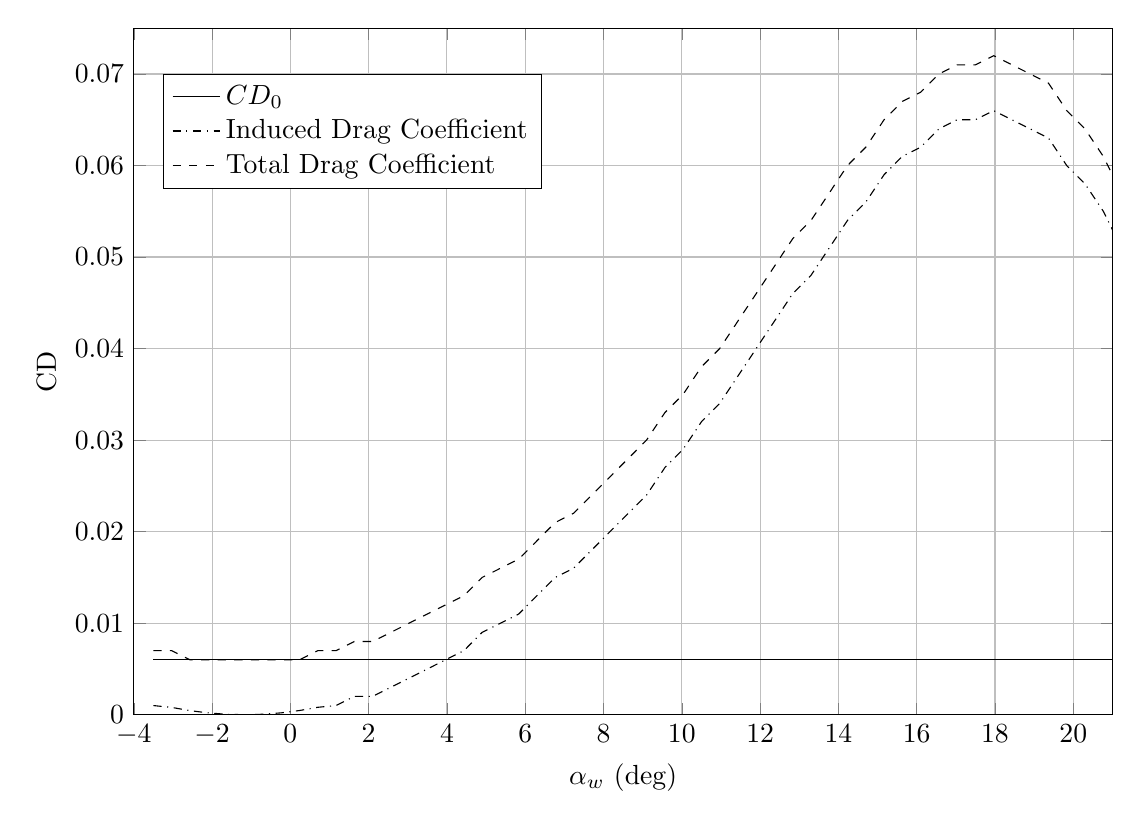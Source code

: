 %Drag coefficient contributes vs Alpha Wing for WING 
\begin{tikzpicture}

\begin{axis}[
width=14.01cm,
height=10.3cm,
scaled ticks=false, tick label style={/pgf/number format/fixed},
xmin=-4,
xmax=21,
xlabel={$\alpha_{w}$ (deg)},
xmajorgrids,
ymin=0,
ymax=0.075,
ylabel={CD},
ymajorgrids,
legend style={at={(0.03,0.85)},anchor=west,draw=black,fill=white,legend cell align=left},
legend entries = {$CD_0$\\Induced Drag Coefficient\\Total Drag Coefficient\\}
]

\addplot [
color=black,
solid
]
table[row sep=crcr]{
-3.5	0.006\\
-3.033	0.006\\
-2.567	0.006\\
-2.1	0.006\\
-1.633	0.006\\
-1.167	0.006\\
-0.7	0.006\\
-0.233	0.006\\
0.233	0.006\\
0.7	0.006\\
1.167	0.006\\
1.633	0.006\\
2.1	0.006\\
2.567	0.006\\
3.033	0.006\\
3.5	0.006\\
3.967	0.006\\
4.433	0.006\\
4.9	0.006\\
5.367	0.006\\
5.833	0.006\\
6.3	0.006\\
6.767	0.006\\
7.233	0.006\\
7.7	0.006\\
8.167	0.006\\
8.633	0.006\\
9.1	0.006\\
9.567	0.006\\
10.033	0.006\\
10.5	0.006\\
10.967	0.006\\
11.433	0.006\\
11.9	0.006\\
12.367	0.006\\
12.833	0.006\\
13.3	0.006\\
13.767	0.006\\
14.233	0.006\\
14.7	0.006\\
15.167	0.006\\
15.633	0.006\\
16.1	0.006\\
16.567	0.006\\
17.033	0.006\\
17.5	0.006\\
17.967	0.006\\
18.433	0.006\\
18.9	0.006\\
19.367	0.006\\
19.833	0.006\\
20.3	0.006\\
20.767	0.006\\
21.233	0.006\\
21.7	0.006\\
22.167	0.006\\
22.633	0.006\\
23.1	0.006\\
23.567	0.006\\
24.033	0.006\\
24.5	0.006\\
};

\addplot [
color=black,
dashdotted
]
table[row sep=crcr]{
-3.5	0.001\\
-3.033	7.985E-4\\
-2.567	4.48E-4\\
-2.1	1.981E-4\\
-1.633	4.873E-5\\
-1.167	1.254E-8\\
-0.7	5.19E-5\\
-0.233	2.044E-4\\
0.233	4.575E-4\\
0.7	8.112E-4\\
1.167	0.001\\
1.633	0.002\\
2.1	0.002\\
2.567	0.003\\
3.033	0.004\\
3.5	0.005\\
3.967	0.006\\
4.433	0.007\\
4.9	0.009\\
5.367	0.01\\
5.833	0.011\\
6.3	0.013\\
6.767	0.015\\
7.233	0.016\\
7.7	0.018\\
8.167	0.02\\
8.633	0.022\\
9.1	0.024\\
9.567	0.027\\
10.033	0.029\\
10.5	0.032\\
10.967	0.034\\
11.433	0.037\\
11.9	0.04\\
12.367	0.043\\
12.833	0.046\\
13.3	0.048\\
13.767	0.051\\
14.233	0.054\\
14.7	0.056\\
15.167	0.059\\
15.633	0.061\\
16.1	0.062\\
16.567	0.064\\
17.033	0.065\\
17.5	0.065\\
17.967	0.066\\
18.433	0.065\\
18.9	0.064\\
19.367	0.063\\
19.833	0.06\\
20.3	0.058\\
20.767	0.055\\
21.233	0.051\\
21.7	0.046\\
22.167	0.042\\
22.633	0.037\\
23.1	0.031\\
23.567	0.026\\
24.033	0.02\\
24.5	0.015\\
};
\addplot [
color=black,
dashed
]
table[row sep=crcr]{
-3.5	0.007\\
-3.033	0.007\\
-2.567	0.006\\
-2.1	0.006\\
-1.633	0.006\\
-1.167	0.006\\
-0.7	0.006\\
-0.233	0.006\\
0.233	0.006\\
0.7	0.007\\
1.167	0.007\\
1.633	0.008\\
2.1	0.008\\
2.567	0.009\\
3.033	0.01\\
3.5	0.011\\
3.967	0.012\\
4.433	0.013\\
4.9	0.015\\
5.367	0.016\\
5.833	0.017\\
6.3	0.019\\
6.767	0.021\\
7.233	0.022\\
7.7	0.024\\
8.167	0.026\\
8.633	0.028\\
9.1	0.03\\
9.567	0.033\\
10.033	0.035\\
10.5	0.038\\
10.967	0.04\\
11.433	0.043\\
11.9	0.046\\
12.367	0.049\\
12.833	0.052\\
13.3	0.054\\
13.767	0.057\\
14.233	0.06\\
14.7	0.062\\
15.167	0.065\\
15.633	0.067\\
16.1	0.068\\
16.567	0.07\\
17.033	0.071\\
17.5	0.071\\
17.967	0.072\\
18.433	0.071\\
18.9	0.07\\
19.367	0.069\\
19.833	0.066\\
20.3	0.064\\
20.767	0.061\\
21.233	0.057\\
21.7	0.052\\
22.167	0.048\\
22.633	0.043\\
23.1	0.037\\
23.567	0.032\\
24.033	0.026\\
24.5	0.021\\
};
\end{axis}
\end{tikzpicture}%